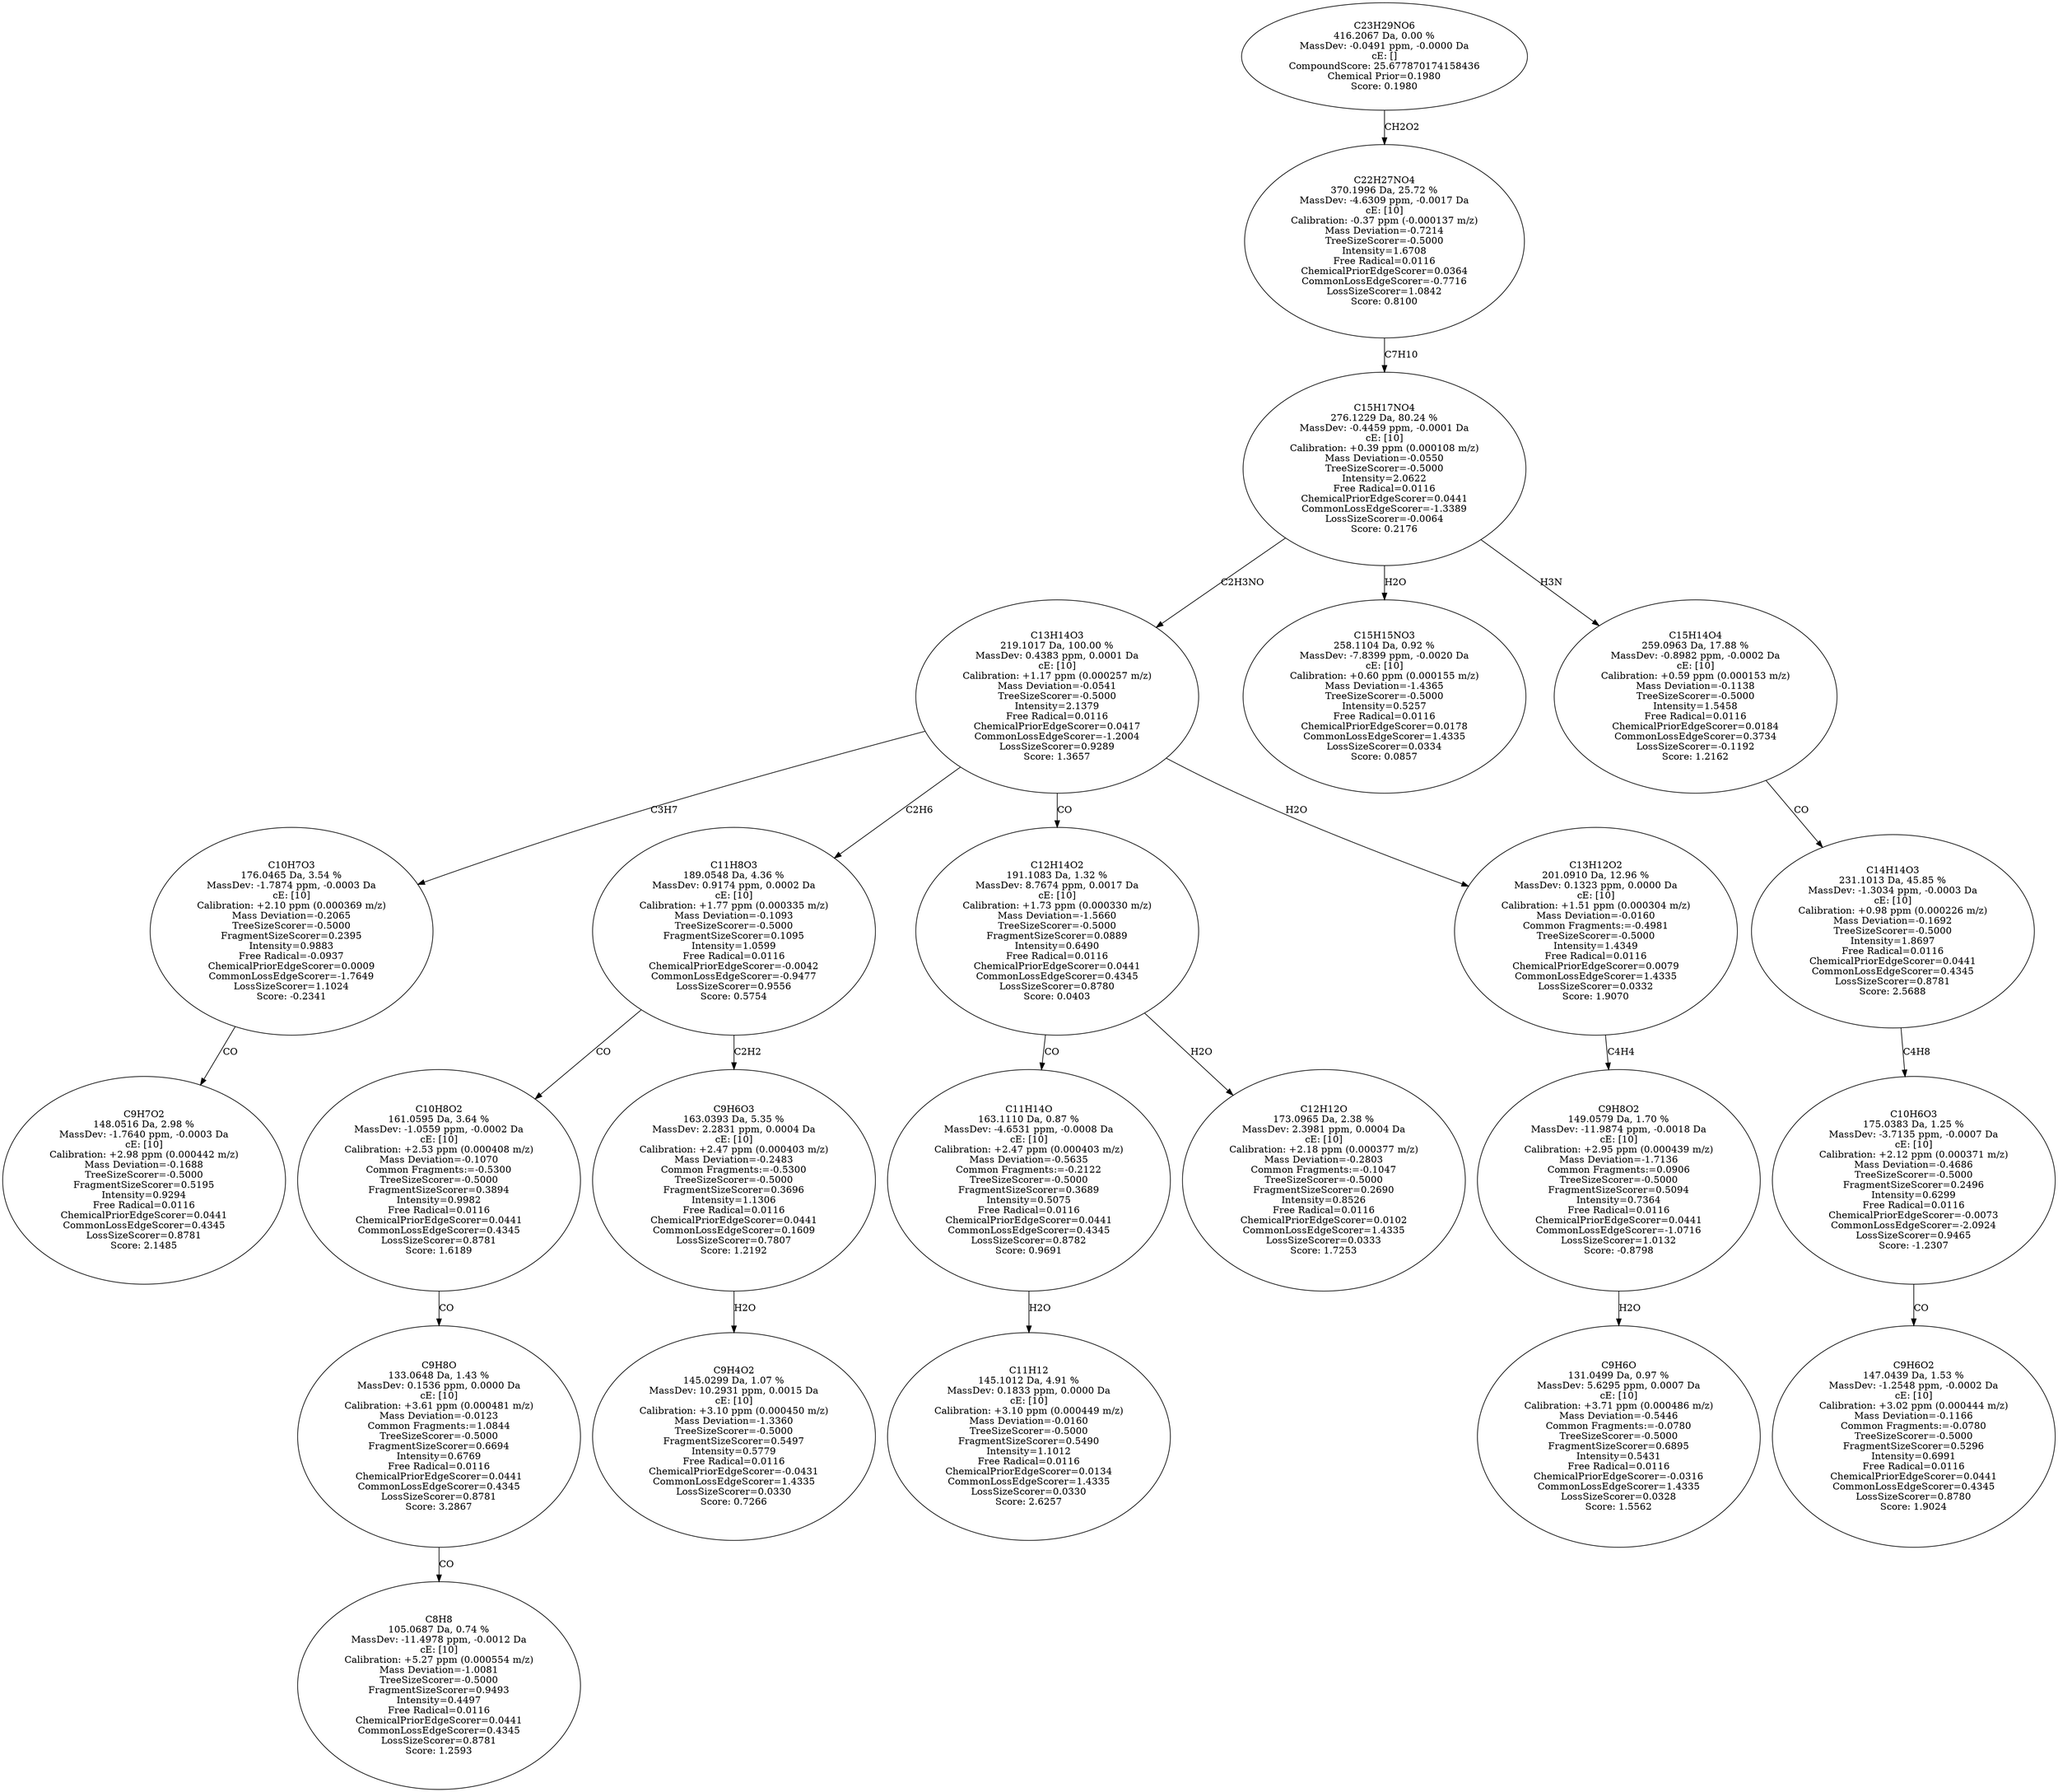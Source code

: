strict digraph {
v1 [label="C9H7O2\n148.0516 Da, 2.98 %\nMassDev: -1.7640 ppm, -0.0003 Da\ncE: [10]\nCalibration: +2.98 ppm (0.000442 m/z)\nMass Deviation=-0.1688\nTreeSizeScorer=-0.5000\nFragmentSizeScorer=0.5195\nIntensity=0.9294\nFree Radical=0.0116\nChemicalPriorEdgeScorer=0.0441\nCommonLossEdgeScorer=0.4345\nLossSizeScorer=0.8781\nScore: 2.1485"];
v2 [label="C10H7O3\n176.0465 Da, 3.54 %\nMassDev: -1.7874 ppm, -0.0003 Da\ncE: [10]\nCalibration: +2.10 ppm (0.000369 m/z)\nMass Deviation=-0.2065\nTreeSizeScorer=-0.5000\nFragmentSizeScorer=0.2395\nIntensity=0.9883\nFree Radical=-0.0937\nChemicalPriorEdgeScorer=0.0009\nCommonLossEdgeScorer=-1.7649\nLossSizeScorer=1.1024\nScore: -0.2341"];
v3 [label="C8H8\n105.0687 Da, 0.74 %\nMassDev: -11.4978 ppm, -0.0012 Da\ncE: [10]\nCalibration: +5.27 ppm (0.000554 m/z)\nMass Deviation=-1.0081\nTreeSizeScorer=-0.5000\nFragmentSizeScorer=0.9493\nIntensity=0.4497\nFree Radical=0.0116\nChemicalPriorEdgeScorer=0.0441\nCommonLossEdgeScorer=0.4345\nLossSizeScorer=0.8781\nScore: 1.2593"];
v4 [label="C9H8O\n133.0648 Da, 1.43 %\nMassDev: 0.1536 ppm, 0.0000 Da\ncE: [10]\nCalibration: +3.61 ppm (0.000481 m/z)\nMass Deviation=-0.0123\nCommon Fragments:=1.0844\nTreeSizeScorer=-0.5000\nFragmentSizeScorer=0.6694\nIntensity=0.6769\nFree Radical=0.0116\nChemicalPriorEdgeScorer=0.0441\nCommonLossEdgeScorer=0.4345\nLossSizeScorer=0.8781\nScore: 3.2867"];
v5 [label="C10H8O2\n161.0595 Da, 3.64 %\nMassDev: -1.0559 ppm, -0.0002 Da\ncE: [10]\nCalibration: +2.53 ppm (0.000408 m/z)\nMass Deviation=-0.1070\nCommon Fragments:=-0.5300\nTreeSizeScorer=-0.5000\nFragmentSizeScorer=0.3894\nIntensity=0.9982\nFree Radical=0.0116\nChemicalPriorEdgeScorer=0.0441\nCommonLossEdgeScorer=0.4345\nLossSizeScorer=0.8781\nScore: 1.6189"];
v6 [label="C9H4O2\n145.0299 Da, 1.07 %\nMassDev: 10.2931 ppm, 0.0015 Da\ncE: [10]\nCalibration: +3.10 ppm (0.000450 m/z)\nMass Deviation=-1.3360\nTreeSizeScorer=-0.5000\nFragmentSizeScorer=0.5497\nIntensity=0.5779\nFree Radical=0.0116\nChemicalPriorEdgeScorer=-0.0431\nCommonLossEdgeScorer=1.4335\nLossSizeScorer=0.0330\nScore: 0.7266"];
v7 [label="C9H6O3\n163.0393 Da, 5.35 %\nMassDev: 2.2831 ppm, 0.0004 Da\ncE: [10]\nCalibration: +2.47 ppm (0.000403 m/z)\nMass Deviation=-0.2483\nCommon Fragments:=-0.5300\nTreeSizeScorer=-0.5000\nFragmentSizeScorer=0.3696\nIntensity=1.1306\nFree Radical=0.0116\nChemicalPriorEdgeScorer=0.0441\nCommonLossEdgeScorer=0.1609\nLossSizeScorer=0.7807\nScore: 1.2192"];
v8 [label="C11H8O3\n189.0548 Da, 4.36 %\nMassDev: 0.9174 ppm, 0.0002 Da\ncE: [10]\nCalibration: +1.77 ppm (0.000335 m/z)\nMass Deviation=-0.1093\nTreeSizeScorer=-0.5000\nFragmentSizeScorer=0.1095\nIntensity=1.0599\nFree Radical=0.0116\nChemicalPriorEdgeScorer=-0.0042\nCommonLossEdgeScorer=-0.9477\nLossSizeScorer=0.9556\nScore: 0.5754"];
v9 [label="C11H12\n145.1012 Da, 4.91 %\nMassDev: 0.1833 ppm, 0.0000 Da\ncE: [10]\nCalibration: +3.10 ppm (0.000449 m/z)\nMass Deviation=-0.0160\nTreeSizeScorer=-0.5000\nFragmentSizeScorer=0.5490\nIntensity=1.1012\nFree Radical=0.0116\nChemicalPriorEdgeScorer=0.0134\nCommonLossEdgeScorer=1.4335\nLossSizeScorer=0.0330\nScore: 2.6257"];
v10 [label="C11H14O\n163.1110 Da, 0.87 %\nMassDev: -4.6531 ppm, -0.0008 Da\ncE: [10]\nCalibration: +2.47 ppm (0.000403 m/z)\nMass Deviation=-0.5635\nCommon Fragments:=-0.2122\nTreeSizeScorer=-0.5000\nFragmentSizeScorer=0.3689\nIntensity=0.5075\nFree Radical=0.0116\nChemicalPriorEdgeScorer=0.0441\nCommonLossEdgeScorer=0.4345\nLossSizeScorer=0.8782\nScore: 0.9691"];
v11 [label="C12H12O\n173.0965 Da, 2.38 %\nMassDev: 2.3981 ppm, 0.0004 Da\ncE: [10]\nCalibration: +2.18 ppm (0.000377 m/z)\nMass Deviation=-0.2803\nCommon Fragments:=-0.1047\nTreeSizeScorer=-0.5000\nFragmentSizeScorer=0.2690\nIntensity=0.8526\nFree Radical=0.0116\nChemicalPriorEdgeScorer=0.0102\nCommonLossEdgeScorer=1.4335\nLossSizeScorer=0.0333\nScore: 1.7253"];
v12 [label="C12H14O2\n191.1083 Da, 1.32 %\nMassDev: 8.7674 ppm, 0.0017 Da\ncE: [10]\nCalibration: +1.73 ppm (0.000330 m/z)\nMass Deviation=-1.5660\nTreeSizeScorer=-0.5000\nFragmentSizeScorer=0.0889\nIntensity=0.6490\nFree Radical=0.0116\nChemicalPriorEdgeScorer=0.0441\nCommonLossEdgeScorer=0.4345\nLossSizeScorer=0.8780\nScore: 0.0403"];
v13 [label="C9H6O\n131.0499 Da, 0.97 %\nMassDev: 5.6295 ppm, 0.0007 Da\ncE: [10]\nCalibration: +3.71 ppm (0.000486 m/z)\nMass Deviation=-0.5446\nCommon Fragments:=-0.0780\nTreeSizeScorer=-0.5000\nFragmentSizeScorer=0.6895\nIntensity=0.5431\nFree Radical=0.0116\nChemicalPriorEdgeScorer=-0.0316\nCommonLossEdgeScorer=1.4335\nLossSizeScorer=0.0328\nScore: 1.5562"];
v14 [label="C9H8O2\n149.0579 Da, 1.70 %\nMassDev: -11.9874 ppm, -0.0018 Da\ncE: [10]\nCalibration: +2.95 ppm (0.000439 m/z)\nMass Deviation=-1.7136\nCommon Fragments:=0.0906\nTreeSizeScorer=-0.5000\nFragmentSizeScorer=0.5094\nIntensity=0.7364\nFree Radical=0.0116\nChemicalPriorEdgeScorer=0.0441\nCommonLossEdgeScorer=-1.0716\nLossSizeScorer=1.0132\nScore: -0.8798"];
v15 [label="C13H12O2\n201.0910 Da, 12.96 %\nMassDev: 0.1323 ppm, 0.0000 Da\ncE: [10]\nCalibration: +1.51 ppm (0.000304 m/z)\nMass Deviation=-0.0160\nCommon Fragments:=-0.4981\nTreeSizeScorer=-0.5000\nIntensity=1.4349\nFree Radical=0.0116\nChemicalPriorEdgeScorer=0.0079\nCommonLossEdgeScorer=1.4335\nLossSizeScorer=0.0332\nScore: 1.9070"];
v16 [label="C13H14O3\n219.1017 Da, 100.00 %\nMassDev: 0.4383 ppm, 0.0001 Da\ncE: [10]\nCalibration: +1.17 ppm (0.000257 m/z)\nMass Deviation=-0.0541\nTreeSizeScorer=-0.5000\nIntensity=2.1379\nFree Radical=0.0116\nChemicalPriorEdgeScorer=0.0417\nCommonLossEdgeScorer=-1.2004\nLossSizeScorer=0.9289\nScore: 1.3657"];
v17 [label="C15H15NO3\n258.1104 Da, 0.92 %\nMassDev: -7.8399 ppm, -0.0020 Da\ncE: [10]\nCalibration: +0.60 ppm (0.000155 m/z)\nMass Deviation=-1.4365\nTreeSizeScorer=-0.5000\nIntensity=0.5257\nFree Radical=0.0116\nChemicalPriorEdgeScorer=0.0178\nCommonLossEdgeScorer=1.4335\nLossSizeScorer=0.0334\nScore: 0.0857"];
v18 [label="C9H6O2\n147.0439 Da, 1.53 %\nMassDev: -1.2548 ppm, -0.0002 Da\ncE: [10]\nCalibration: +3.02 ppm (0.000444 m/z)\nMass Deviation=-0.1166\nCommon Fragments:=-0.0780\nTreeSizeScorer=-0.5000\nFragmentSizeScorer=0.5296\nIntensity=0.6991\nFree Radical=0.0116\nChemicalPriorEdgeScorer=0.0441\nCommonLossEdgeScorer=0.4345\nLossSizeScorer=0.8780\nScore: 1.9024"];
v19 [label="C10H6O3\n175.0383 Da, 1.25 %\nMassDev: -3.7135 ppm, -0.0007 Da\ncE: [10]\nCalibration: +2.12 ppm (0.000371 m/z)\nMass Deviation=-0.4686\nTreeSizeScorer=-0.5000\nFragmentSizeScorer=0.2496\nIntensity=0.6299\nFree Radical=0.0116\nChemicalPriorEdgeScorer=-0.0073\nCommonLossEdgeScorer=-2.0924\nLossSizeScorer=0.9465\nScore: -1.2307"];
v20 [label="C14H14O3\n231.1013 Da, 45.85 %\nMassDev: -1.3034 ppm, -0.0003 Da\ncE: [10]\nCalibration: +0.98 ppm (0.000226 m/z)\nMass Deviation=-0.1692\nTreeSizeScorer=-0.5000\nIntensity=1.8697\nFree Radical=0.0116\nChemicalPriorEdgeScorer=0.0441\nCommonLossEdgeScorer=0.4345\nLossSizeScorer=0.8781\nScore: 2.5688"];
v21 [label="C15H14O4\n259.0963 Da, 17.88 %\nMassDev: -0.8982 ppm, -0.0002 Da\ncE: [10]\nCalibration: +0.59 ppm (0.000153 m/z)\nMass Deviation=-0.1138\nTreeSizeScorer=-0.5000\nIntensity=1.5458\nFree Radical=0.0116\nChemicalPriorEdgeScorer=0.0184\nCommonLossEdgeScorer=0.3734\nLossSizeScorer=-0.1192\nScore: 1.2162"];
v22 [label="C15H17NO4\n276.1229 Da, 80.24 %\nMassDev: -0.4459 ppm, -0.0001 Da\ncE: [10]\nCalibration: +0.39 ppm (0.000108 m/z)\nMass Deviation=-0.0550\nTreeSizeScorer=-0.5000\nIntensity=2.0622\nFree Radical=0.0116\nChemicalPriorEdgeScorer=0.0441\nCommonLossEdgeScorer=-1.3389\nLossSizeScorer=-0.0064\nScore: 0.2176"];
v23 [label="C22H27NO4\n370.1996 Da, 25.72 %\nMassDev: -4.6309 ppm, -0.0017 Da\ncE: [10]\nCalibration: -0.37 ppm (-0.000137 m/z)\nMass Deviation=-0.7214\nTreeSizeScorer=-0.5000\nIntensity=1.6708\nFree Radical=0.0116\nChemicalPriorEdgeScorer=0.0364\nCommonLossEdgeScorer=-0.7716\nLossSizeScorer=1.0842\nScore: 0.8100"];
v24 [label="C23H29NO6\n416.2067 Da, 0.00 %\nMassDev: -0.0491 ppm, -0.0000 Da\ncE: []\nCompoundScore: 25.677870174158436\nChemical Prior=0.1980\nScore: 0.1980"];
v2 -> v1 [label="CO"];
v16 -> v2 [label="C3H7"];
v4 -> v3 [label="CO"];
v5 -> v4 [label="CO"];
v8 -> v5 [label="CO"];
v7 -> v6 [label="H2O"];
v8 -> v7 [label="C2H2"];
v16 -> v8 [label="C2H6"];
v10 -> v9 [label="H2O"];
v12 -> v10 [label="CO"];
v12 -> v11 [label="H2O"];
v16 -> v12 [label="CO"];
v14 -> v13 [label="H2O"];
v15 -> v14 [label="C4H4"];
v16 -> v15 [label="H2O"];
v22 -> v16 [label="C2H3NO"];
v22 -> v17 [label="H2O"];
v19 -> v18 [label="CO"];
v20 -> v19 [label="C4H8"];
v21 -> v20 [label="CO"];
v22 -> v21 [label="H3N"];
v23 -> v22 [label="C7H10"];
v24 -> v23 [label="CH2O2"];
}
